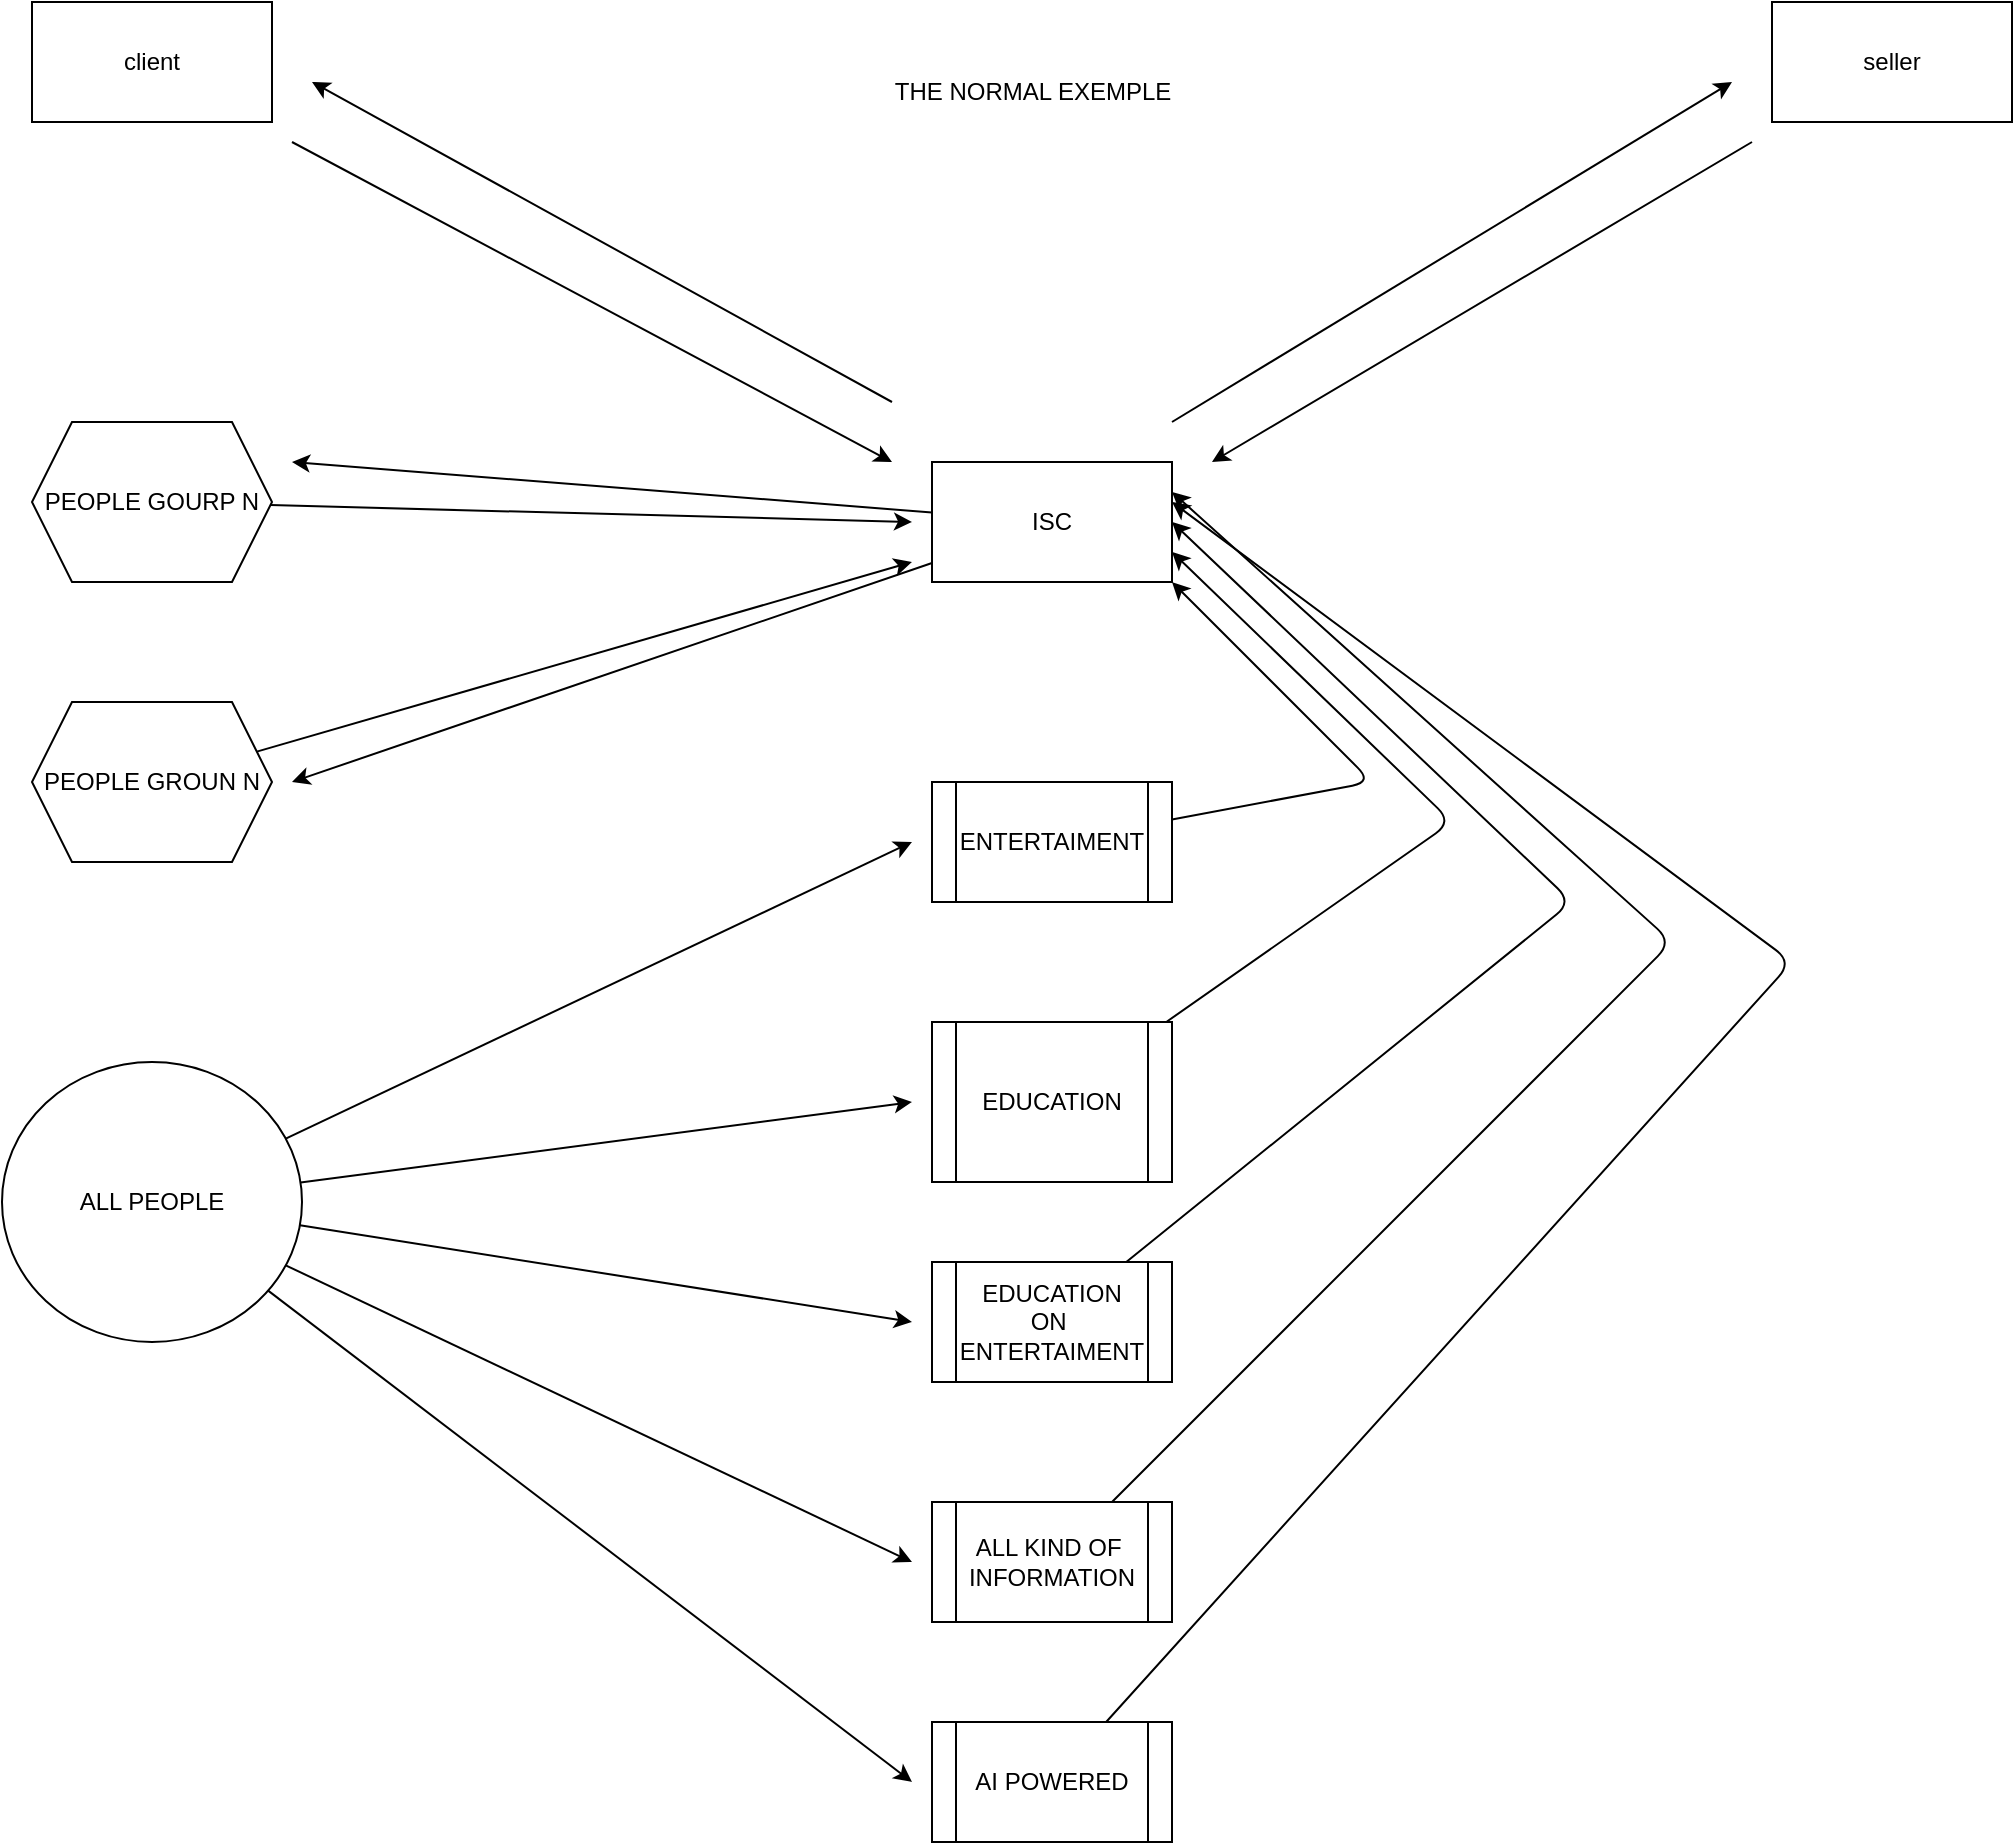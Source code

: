 <mxfile>
    <diagram id="iFwB6xFC04c4elLQx7AU" name="Page-1">
        <mxGraphModel dx="2830" dy="1131" grid="1" gridSize="10" guides="1" tooltips="1" connect="1" arrows="1" fold="1" page="1" pageScale="1" pageWidth="850" pageHeight="1100" math="0" shadow="0">
            <root>
                <mxCell id="0"/>
                <mxCell id="1" parent="0"/>
                <mxCell id="17" value="client" style="whiteSpace=wrap;html=1;" vertex="1" parent="1">
                    <mxGeometry x="-330" y="10" width="120" height="60" as="geometry"/>
                </mxCell>
                <mxCell id="18" value="seller&lt;br&gt;" style="whiteSpace=wrap;html=1;" vertex="1" parent="1">
                    <mxGeometry x="540" y="10" width="120" height="60" as="geometry"/>
                </mxCell>
                <mxCell id="48" style="edgeStyle=none;html=1;" edge="1" parent="1" source="19">
                    <mxGeometry relative="1" as="geometry">
                        <mxPoint x="-200" y="240" as="targetPoint"/>
                    </mxGeometry>
                </mxCell>
                <mxCell id="49" style="edgeStyle=none;html=1;" edge="1" parent="1" source="19">
                    <mxGeometry relative="1" as="geometry">
                        <mxPoint x="-200" y="400.0" as="targetPoint"/>
                    </mxGeometry>
                </mxCell>
                <mxCell id="19" value="ISC" style="whiteSpace=wrap;html=1;" vertex="1" parent="1">
                    <mxGeometry x="120" y="240" width="120" height="60" as="geometry"/>
                </mxCell>
                <mxCell id="21" value="" style="edgeStyle=none;orthogonalLoop=1;jettySize=auto;html=1;" edge="1" parent="1">
                    <mxGeometry width="100" relative="1" as="geometry">
                        <mxPoint x="-200" y="80" as="sourcePoint"/>
                        <mxPoint x="100" y="240" as="targetPoint"/>
                        <Array as="points"/>
                    </mxGeometry>
                </mxCell>
                <mxCell id="22" value="" style="edgeStyle=none;orthogonalLoop=1;jettySize=auto;html=1;" edge="1" parent="1">
                    <mxGeometry width="100" relative="1" as="geometry">
                        <mxPoint x="530" y="80" as="sourcePoint"/>
                        <mxPoint x="260" y="240" as="targetPoint"/>
                        <Array as="points"/>
                    </mxGeometry>
                </mxCell>
                <mxCell id="23" value="" style="edgeStyle=none;orthogonalLoop=1;jettySize=auto;html=1;" edge="1" parent="1">
                    <mxGeometry width="100" relative="1" as="geometry">
                        <mxPoint x="100" y="210" as="sourcePoint"/>
                        <mxPoint x="-190" y="50" as="targetPoint"/>
                        <Array as="points"/>
                    </mxGeometry>
                </mxCell>
                <mxCell id="24" value="" style="edgeStyle=none;orthogonalLoop=1;jettySize=auto;html=1;" edge="1" parent="1">
                    <mxGeometry width="100" relative="1" as="geometry">
                        <mxPoint x="240" y="220" as="sourcePoint"/>
                        <mxPoint x="520" y="50" as="targetPoint"/>
                        <Array as="points"/>
                    </mxGeometry>
                </mxCell>
                <mxCell id="25" value="THE NORMAL EXEMPLE&lt;br&gt;" style="text;html=1;align=center;verticalAlign=middle;resizable=0;points=[];autosize=1;strokeColor=none;fillColor=none;" vertex="1" parent="1">
                    <mxGeometry x="90" y="40" width="160" height="30" as="geometry"/>
                </mxCell>
                <mxCell id="30" style="edgeStyle=none;html=1;entryX=1;entryY=1;entryDx=0;entryDy=0;" edge="1" parent="1" source="26" target="19">
                    <mxGeometry relative="1" as="geometry">
                        <Array as="points">
                            <mxPoint x="340" y="400"/>
                        </Array>
                    </mxGeometry>
                </mxCell>
                <mxCell id="26" value="ENTERTAIMENT&lt;br&gt;" style="shape=process;whiteSpace=wrap;html=1;backgroundOutline=1;" vertex="1" parent="1">
                    <mxGeometry x="120" y="400" width="120" height="60" as="geometry"/>
                </mxCell>
                <mxCell id="31" style="edgeStyle=none;html=1;entryX=1;entryY=0.75;entryDx=0;entryDy=0;" edge="1" parent="1" source="27" target="19">
                    <mxGeometry relative="1" as="geometry">
                        <Array as="points">
                            <mxPoint x="380" y="420"/>
                        </Array>
                    </mxGeometry>
                </mxCell>
                <mxCell id="27" value="EDUCATION&lt;br&gt;" style="shape=process;whiteSpace=wrap;html=1;backgroundOutline=1;" vertex="1" parent="1">
                    <mxGeometry x="120" y="520" width="120" height="80" as="geometry"/>
                </mxCell>
                <mxCell id="32" style="edgeStyle=none;html=1;entryX=1;entryY=0.5;entryDx=0;entryDy=0;" edge="1" parent="1" source="29" target="19">
                    <mxGeometry relative="1" as="geometry">
                        <Array as="points">
                            <mxPoint x="440" y="460"/>
                        </Array>
                    </mxGeometry>
                </mxCell>
                <mxCell id="29" value="EDUCATION&lt;br&gt;ON&amp;nbsp;&lt;br&gt;ENTERTAIMENT" style="shape=process;whiteSpace=wrap;html=1;backgroundOutline=1;" vertex="1" parent="1">
                    <mxGeometry x="120" y="640" width="120" height="60" as="geometry"/>
                </mxCell>
                <mxCell id="36" style="edgeStyle=none;html=1;entryX=1;entryY=0.25;entryDx=0;entryDy=0;" edge="1" parent="1" source="34" target="19">
                    <mxGeometry relative="1" as="geometry">
                        <Array as="points">
                            <mxPoint x="490" y="480"/>
                        </Array>
                    </mxGeometry>
                </mxCell>
                <mxCell id="34" value="ALL KIND OF&amp;nbsp;&lt;br&gt;INFORMATION&lt;br&gt;" style="shape=process;whiteSpace=wrap;html=1;backgroundOutline=1;" vertex="1" parent="1">
                    <mxGeometry x="120" y="760" width="120" height="60" as="geometry"/>
                </mxCell>
                <mxCell id="37" style="edgeStyle=none;html=1;" edge="1" parent="1" source="35">
                    <mxGeometry relative="1" as="geometry">
                        <mxPoint x="240" y="260" as="targetPoint"/>
                        <Array as="points">
                            <mxPoint x="550" y="490"/>
                        </Array>
                    </mxGeometry>
                </mxCell>
                <mxCell id="35" value="AI POWERED" style="shape=process;whiteSpace=wrap;html=1;backgroundOutline=1;" vertex="1" parent="1">
                    <mxGeometry x="120" y="870" width="120" height="60" as="geometry"/>
                </mxCell>
                <mxCell id="39" style="edgeStyle=none;html=1;" edge="1" parent="1" source="38">
                    <mxGeometry relative="1" as="geometry">
                        <mxPoint x="110" y="430.0" as="targetPoint"/>
                    </mxGeometry>
                </mxCell>
                <mxCell id="40" style="edgeStyle=none;html=1;" edge="1" parent="1" source="38">
                    <mxGeometry relative="1" as="geometry">
                        <mxPoint x="110" y="560.0" as="targetPoint"/>
                    </mxGeometry>
                </mxCell>
                <mxCell id="41" style="edgeStyle=none;html=1;" edge="1" parent="1" source="38">
                    <mxGeometry relative="1" as="geometry">
                        <mxPoint x="110" y="670.0" as="targetPoint"/>
                    </mxGeometry>
                </mxCell>
                <mxCell id="42" style="edgeStyle=none;html=1;" edge="1" parent="1" source="38">
                    <mxGeometry relative="1" as="geometry">
                        <mxPoint x="110" y="790.0" as="targetPoint"/>
                    </mxGeometry>
                </mxCell>
                <mxCell id="43" style="edgeStyle=none;html=1;" edge="1" parent="1" source="38">
                    <mxGeometry relative="1" as="geometry">
                        <mxPoint x="110" y="900.0" as="targetPoint"/>
                    </mxGeometry>
                </mxCell>
                <mxCell id="38" value="ALL PEOPLE" style="ellipse;whiteSpace=wrap;html=1;" vertex="1" parent="1">
                    <mxGeometry x="-345" y="540" width="150" height="140" as="geometry"/>
                </mxCell>
                <mxCell id="47" style="edgeStyle=none;html=1;" edge="1" parent="1" source="44">
                    <mxGeometry relative="1" as="geometry">
                        <mxPoint x="110" y="270" as="targetPoint"/>
                    </mxGeometry>
                </mxCell>
                <mxCell id="44" value="PEOPLE GOURP N" style="shape=hexagon;perimeter=hexagonPerimeter2;whiteSpace=wrap;html=1;fixedSize=1;" vertex="1" parent="1">
                    <mxGeometry x="-330" y="220" width="120" height="80" as="geometry"/>
                </mxCell>
                <mxCell id="46" style="edgeStyle=none;html=1;" edge="1" parent="1" source="45">
                    <mxGeometry relative="1" as="geometry">
                        <mxPoint x="110" y="290" as="targetPoint"/>
                    </mxGeometry>
                </mxCell>
                <mxCell id="45" value="PEOPLE GROUN N" style="shape=hexagon;perimeter=hexagonPerimeter2;whiteSpace=wrap;html=1;fixedSize=1;" vertex="1" parent="1">
                    <mxGeometry x="-330" y="360" width="120" height="80" as="geometry"/>
                </mxCell>
            </root>
        </mxGraphModel>
    </diagram>
</mxfile>